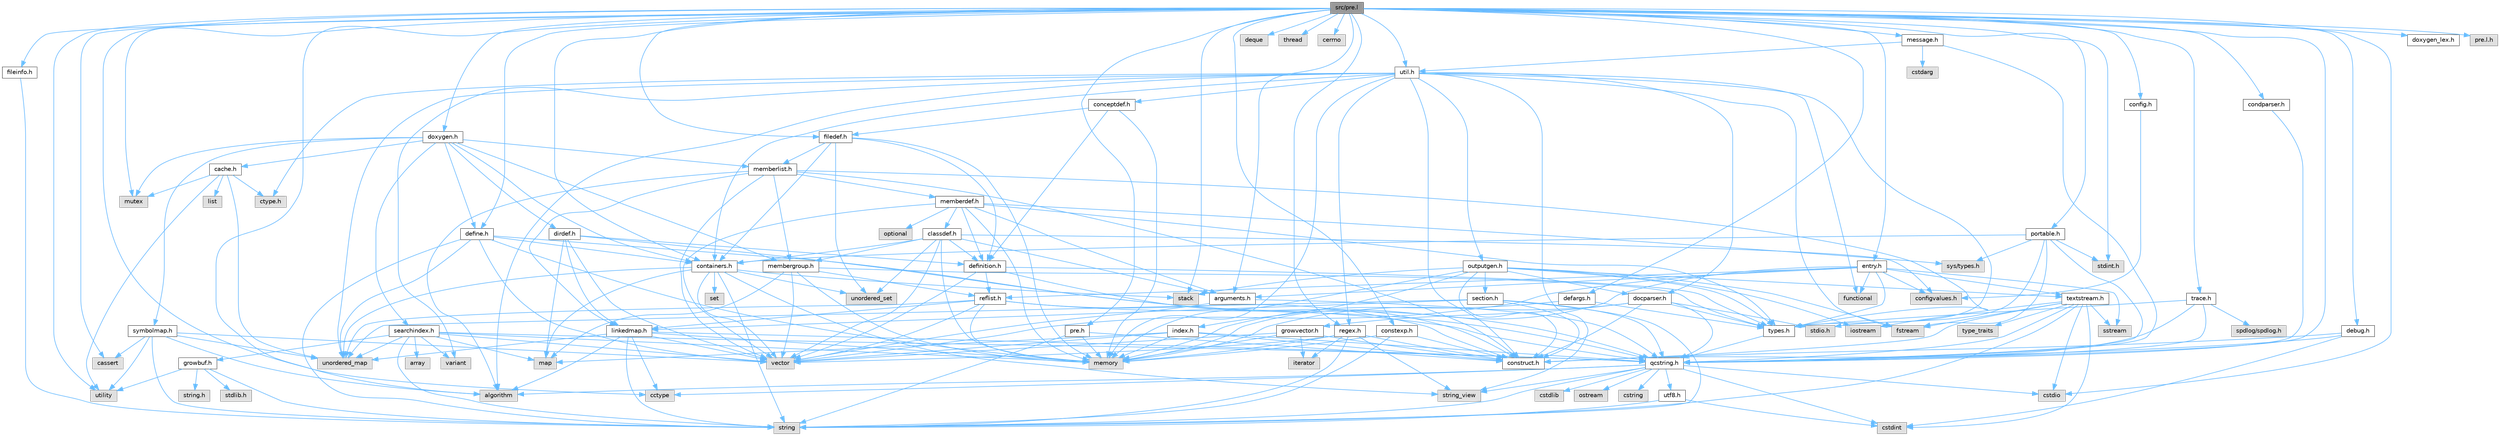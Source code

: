digraph "src/pre.l"
{
 // INTERACTIVE_SVG=YES
 // LATEX_PDF_SIZE
  bgcolor="transparent";
  edge [fontname=Helvetica,fontsize=10,labelfontname=Helvetica,labelfontsize=10];
  node [fontname=Helvetica,fontsize=10,shape=box,height=0.2,width=0.4];
  Node1 [id="Node000001",label="src/pre.l",height=0.2,width=0.4,color="gray40", fillcolor="grey60", style="filled", fontcolor="black",tooltip=" "];
  Node1 -> Node2 [id="edge1_Node000001_Node000002",color="steelblue1",style="solid",tooltip=" "];
  Node2 [id="Node000002",label="stdint.h",height=0.2,width=0.4,color="grey60", fillcolor="#E0E0E0", style="filled",tooltip=" "];
  Node1 -> Node3 [id="edge2_Node000001_Node000003",color="steelblue1",style="solid",tooltip=" "];
  Node3 [id="Node000003",label="doxygen.h",height=0.2,width=0.4,color="grey40", fillcolor="white", style="filled",URL="$d1/da1/doxygen_8h.html",tooltip=" "];
  Node3 -> Node4 [id="edge3_Node000003_Node000004",color="steelblue1",style="solid",tooltip=" "];
  Node4 [id="Node000004",label="mutex",height=0.2,width=0.4,color="grey60", fillcolor="#E0E0E0", style="filled",tooltip=" "];
  Node3 -> Node5 [id="edge4_Node000003_Node000005",color="steelblue1",style="solid",tooltip=" "];
  Node5 [id="Node000005",label="containers.h",height=0.2,width=0.4,color="grey40", fillcolor="white", style="filled",URL="$d5/d75/containers_8h.html",tooltip=" "];
  Node5 -> Node6 [id="edge5_Node000005_Node000006",color="steelblue1",style="solid",tooltip=" "];
  Node6 [id="Node000006",label="vector",height=0.2,width=0.4,color="grey60", fillcolor="#E0E0E0", style="filled",tooltip=" "];
  Node5 -> Node7 [id="edge6_Node000005_Node000007",color="steelblue1",style="solid",tooltip=" "];
  Node7 [id="Node000007",label="string",height=0.2,width=0.4,color="grey60", fillcolor="#E0E0E0", style="filled",tooltip=" "];
  Node5 -> Node8 [id="edge7_Node000005_Node000008",color="steelblue1",style="solid",tooltip=" "];
  Node8 [id="Node000008",label="string_view",height=0.2,width=0.4,color="grey60", fillcolor="#E0E0E0", style="filled",tooltip=" "];
  Node5 -> Node9 [id="edge8_Node000005_Node000009",color="steelblue1",style="solid",tooltip=" "];
  Node9 [id="Node000009",label="set",height=0.2,width=0.4,color="grey60", fillcolor="#E0E0E0", style="filled",tooltip=" "];
  Node5 -> Node10 [id="edge9_Node000005_Node000010",color="steelblue1",style="solid",tooltip=" "];
  Node10 [id="Node000010",label="map",height=0.2,width=0.4,color="grey60", fillcolor="#E0E0E0", style="filled",tooltip=" "];
  Node5 -> Node11 [id="edge10_Node000005_Node000011",color="steelblue1",style="solid",tooltip=" "];
  Node11 [id="Node000011",label="unordered_set",height=0.2,width=0.4,color="grey60", fillcolor="#E0E0E0", style="filled",tooltip=" "];
  Node5 -> Node12 [id="edge11_Node000005_Node000012",color="steelblue1",style="solid",tooltip=" "];
  Node12 [id="Node000012",label="unordered_map",height=0.2,width=0.4,color="grey60", fillcolor="#E0E0E0", style="filled",tooltip=" "];
  Node5 -> Node13 [id="edge12_Node000005_Node000013",color="steelblue1",style="solid",tooltip=" "];
  Node13 [id="Node000013",label="stack",height=0.2,width=0.4,color="grey60", fillcolor="#E0E0E0", style="filled",tooltip=" "];
  Node3 -> Node14 [id="edge13_Node000003_Node000014",color="steelblue1",style="solid",tooltip=" "];
  Node14 [id="Node000014",label="membergroup.h",height=0.2,width=0.4,color="grey40", fillcolor="white", style="filled",URL="$d9/d11/membergroup_8h.html",tooltip=" "];
  Node14 -> Node6 [id="edge14_Node000014_Node000006",color="steelblue1",style="solid",tooltip=" "];
  Node14 -> Node10 [id="edge15_Node000014_Node000010",color="steelblue1",style="solid",tooltip=" "];
  Node14 -> Node15 [id="edge16_Node000014_Node000015",color="steelblue1",style="solid",tooltip=" "];
  Node15 [id="Node000015",label="memory",height=0.2,width=0.4,color="grey60", fillcolor="#E0E0E0", style="filled",tooltip=" "];
  Node14 -> Node16 [id="edge17_Node000014_Node000016",color="steelblue1",style="solid",tooltip=" "];
  Node16 [id="Node000016",label="types.h",height=0.2,width=0.4,color="grey40", fillcolor="white", style="filled",URL="$d9/d49/types_8h.html",tooltip="This file contains a number of basic enums and types."];
  Node16 -> Node17 [id="edge18_Node000016_Node000017",color="steelblue1",style="solid",tooltip=" "];
  Node17 [id="Node000017",label="qcstring.h",height=0.2,width=0.4,color="grey40", fillcolor="white", style="filled",URL="$d7/d5c/qcstring_8h.html",tooltip=" "];
  Node17 -> Node7 [id="edge19_Node000017_Node000007",color="steelblue1",style="solid",tooltip=" "];
  Node17 -> Node8 [id="edge20_Node000017_Node000008",color="steelblue1",style="solid",tooltip=" "];
  Node17 -> Node18 [id="edge21_Node000017_Node000018",color="steelblue1",style="solid",tooltip=" "];
  Node18 [id="Node000018",label="algorithm",height=0.2,width=0.4,color="grey60", fillcolor="#E0E0E0", style="filled",tooltip=" "];
  Node17 -> Node19 [id="edge22_Node000017_Node000019",color="steelblue1",style="solid",tooltip=" "];
  Node19 [id="Node000019",label="cctype",height=0.2,width=0.4,color="grey60", fillcolor="#E0E0E0", style="filled",tooltip=" "];
  Node17 -> Node20 [id="edge23_Node000017_Node000020",color="steelblue1",style="solid",tooltip=" "];
  Node20 [id="Node000020",label="cstring",height=0.2,width=0.4,color="grey60", fillcolor="#E0E0E0", style="filled",tooltip=" "];
  Node17 -> Node21 [id="edge24_Node000017_Node000021",color="steelblue1",style="solid",tooltip=" "];
  Node21 [id="Node000021",label="cstdio",height=0.2,width=0.4,color="grey60", fillcolor="#E0E0E0", style="filled",tooltip=" "];
  Node17 -> Node22 [id="edge25_Node000017_Node000022",color="steelblue1",style="solid",tooltip=" "];
  Node22 [id="Node000022",label="cstdlib",height=0.2,width=0.4,color="grey60", fillcolor="#E0E0E0", style="filled",tooltip=" "];
  Node17 -> Node23 [id="edge26_Node000017_Node000023",color="steelblue1",style="solid",tooltip=" "];
  Node23 [id="Node000023",label="cstdint",height=0.2,width=0.4,color="grey60", fillcolor="#E0E0E0", style="filled",tooltip=" "];
  Node17 -> Node24 [id="edge27_Node000017_Node000024",color="steelblue1",style="solid",tooltip=" "];
  Node24 [id="Node000024",label="ostream",height=0.2,width=0.4,color="grey60", fillcolor="#E0E0E0", style="filled",tooltip=" "];
  Node17 -> Node25 [id="edge28_Node000017_Node000025",color="steelblue1",style="solid",tooltip=" "];
  Node25 [id="Node000025",label="utf8.h",height=0.2,width=0.4,color="grey40", fillcolor="white", style="filled",URL="$db/d7c/utf8_8h.html",tooltip="Various UTF8 related helper functions."];
  Node25 -> Node23 [id="edge29_Node000025_Node000023",color="steelblue1",style="solid",tooltip=" "];
  Node25 -> Node7 [id="edge30_Node000025_Node000007",color="steelblue1",style="solid",tooltip=" "];
  Node14 -> Node26 [id="edge31_Node000014_Node000026",color="steelblue1",style="solid",tooltip=" "];
  Node26 [id="Node000026",label="reflist.h",height=0.2,width=0.4,color="grey40", fillcolor="white", style="filled",URL="$d1/d02/reflist_8h.html",tooltip=" "];
  Node26 -> Node6 [id="edge32_Node000026_Node000006",color="steelblue1",style="solid",tooltip=" "];
  Node26 -> Node12 [id="edge33_Node000026_Node000012",color="steelblue1",style="solid",tooltip=" "];
  Node26 -> Node15 [id="edge34_Node000026_Node000015",color="steelblue1",style="solid",tooltip=" "];
  Node26 -> Node17 [id="edge35_Node000026_Node000017",color="steelblue1",style="solid",tooltip=" "];
  Node26 -> Node27 [id="edge36_Node000026_Node000027",color="steelblue1",style="solid",tooltip=" "];
  Node27 [id="Node000027",label="linkedmap.h",height=0.2,width=0.4,color="grey40", fillcolor="white", style="filled",URL="$da/de1/linkedmap_8h.html",tooltip=" "];
  Node27 -> Node12 [id="edge37_Node000027_Node000012",color="steelblue1",style="solid",tooltip=" "];
  Node27 -> Node6 [id="edge38_Node000027_Node000006",color="steelblue1",style="solid",tooltip=" "];
  Node27 -> Node15 [id="edge39_Node000027_Node000015",color="steelblue1",style="solid",tooltip=" "];
  Node27 -> Node7 [id="edge40_Node000027_Node000007",color="steelblue1",style="solid",tooltip=" "];
  Node27 -> Node18 [id="edge41_Node000027_Node000018",color="steelblue1",style="solid",tooltip=" "];
  Node27 -> Node19 [id="edge42_Node000027_Node000019",color="steelblue1",style="solid",tooltip=" "];
  Node27 -> Node17 [id="edge43_Node000027_Node000017",color="steelblue1",style="solid",tooltip=" "];
  Node26 -> Node28 [id="edge44_Node000026_Node000028",color="steelblue1",style="solid",tooltip=" "];
  Node28 [id="Node000028",label="construct.h",height=0.2,width=0.4,color="grey40", fillcolor="white", style="filled",URL="$d7/dfc/construct_8h.html",tooltip=" "];
  Node3 -> Node29 [id="edge45_Node000003_Node000029",color="steelblue1",style="solid",tooltip=" "];
  Node29 [id="Node000029",label="dirdef.h",height=0.2,width=0.4,color="grey40", fillcolor="white", style="filled",URL="$d6/d15/dirdef_8h.html",tooltip=" "];
  Node29 -> Node6 [id="edge46_Node000029_Node000006",color="steelblue1",style="solid",tooltip=" "];
  Node29 -> Node10 [id="edge47_Node000029_Node000010",color="steelblue1",style="solid",tooltip=" "];
  Node29 -> Node17 [id="edge48_Node000029_Node000017",color="steelblue1",style="solid",tooltip=" "];
  Node29 -> Node27 [id="edge49_Node000029_Node000027",color="steelblue1",style="solid",tooltip=" "];
  Node29 -> Node30 [id="edge50_Node000029_Node000030",color="steelblue1",style="solid",tooltip=" "];
  Node30 [id="Node000030",label="definition.h",height=0.2,width=0.4,color="grey40", fillcolor="white", style="filled",URL="$df/da1/definition_8h.html",tooltip=" "];
  Node30 -> Node6 [id="edge51_Node000030_Node000006",color="steelblue1",style="solid",tooltip=" "];
  Node30 -> Node16 [id="edge52_Node000030_Node000016",color="steelblue1",style="solid",tooltip=" "];
  Node30 -> Node26 [id="edge53_Node000030_Node000026",color="steelblue1",style="solid",tooltip=" "];
  Node30 -> Node28 [id="edge54_Node000030_Node000028",color="steelblue1",style="solid",tooltip=" "];
  Node3 -> Node31 [id="edge55_Node000003_Node000031",color="steelblue1",style="solid",tooltip=" "];
  Node31 [id="Node000031",label="memberlist.h",height=0.2,width=0.4,color="grey40", fillcolor="white", style="filled",URL="$dd/d78/memberlist_8h.html",tooltip=" "];
  Node31 -> Node6 [id="edge56_Node000031_Node000006",color="steelblue1",style="solid",tooltip=" "];
  Node31 -> Node18 [id="edge57_Node000031_Node000018",color="steelblue1",style="solid",tooltip=" "];
  Node31 -> Node32 [id="edge58_Node000031_Node000032",color="steelblue1",style="solid",tooltip=" "];
  Node32 [id="Node000032",label="memberdef.h",height=0.2,width=0.4,color="grey40", fillcolor="white", style="filled",URL="$d4/d46/memberdef_8h.html",tooltip=" "];
  Node32 -> Node6 [id="edge59_Node000032_Node000006",color="steelblue1",style="solid",tooltip=" "];
  Node32 -> Node15 [id="edge60_Node000032_Node000015",color="steelblue1",style="solid",tooltip=" "];
  Node32 -> Node33 [id="edge61_Node000032_Node000033",color="steelblue1",style="solid",tooltip=" "];
  Node33 [id="Node000033",label="optional",height=0.2,width=0.4,color="grey60", fillcolor="#E0E0E0", style="filled",tooltip=" "];
  Node32 -> Node34 [id="edge62_Node000032_Node000034",color="steelblue1",style="solid",tooltip=" "];
  Node34 [id="Node000034",label="sys/types.h",height=0.2,width=0.4,color="grey60", fillcolor="#E0E0E0", style="filled",tooltip=" "];
  Node32 -> Node16 [id="edge63_Node000032_Node000016",color="steelblue1",style="solid",tooltip=" "];
  Node32 -> Node30 [id="edge64_Node000032_Node000030",color="steelblue1",style="solid",tooltip=" "];
  Node32 -> Node35 [id="edge65_Node000032_Node000035",color="steelblue1",style="solid",tooltip=" "];
  Node35 [id="Node000035",label="arguments.h",height=0.2,width=0.4,color="grey40", fillcolor="white", style="filled",URL="$df/d9b/arguments_8h.html",tooltip=" "];
  Node35 -> Node6 [id="edge66_Node000035_Node000006",color="steelblue1",style="solid",tooltip=" "];
  Node35 -> Node17 [id="edge67_Node000035_Node000017",color="steelblue1",style="solid",tooltip=" "];
  Node32 -> Node36 [id="edge68_Node000032_Node000036",color="steelblue1",style="solid",tooltip=" "];
  Node36 [id="Node000036",label="classdef.h",height=0.2,width=0.4,color="grey40", fillcolor="white", style="filled",URL="$d1/da6/classdef_8h.html",tooltip=" "];
  Node36 -> Node15 [id="edge69_Node000036_Node000015",color="steelblue1",style="solid",tooltip=" "];
  Node36 -> Node6 [id="edge70_Node000036_Node000006",color="steelblue1",style="solid",tooltip=" "];
  Node36 -> Node11 [id="edge71_Node000036_Node000011",color="steelblue1",style="solid",tooltip=" "];
  Node36 -> Node5 [id="edge72_Node000036_Node000005",color="steelblue1",style="solid",tooltip=" "];
  Node36 -> Node30 [id="edge73_Node000036_Node000030",color="steelblue1",style="solid",tooltip=" "];
  Node36 -> Node35 [id="edge74_Node000036_Node000035",color="steelblue1",style="solid",tooltip=" "];
  Node36 -> Node14 [id="edge75_Node000036_Node000014",color="steelblue1",style="solid",tooltip=" "];
  Node36 -> Node37 [id="edge76_Node000036_Node000037",color="steelblue1",style="solid",tooltip=" "];
  Node37 [id="Node000037",label="configvalues.h",height=0.2,width=0.4,color="grey60", fillcolor="#E0E0E0", style="filled",tooltip=" "];
  Node31 -> Node27 [id="edge77_Node000031_Node000027",color="steelblue1",style="solid",tooltip=" "];
  Node31 -> Node16 [id="edge78_Node000031_Node000016",color="steelblue1",style="solid",tooltip=" "];
  Node31 -> Node14 [id="edge79_Node000031_Node000014",color="steelblue1",style="solid",tooltip=" "];
  Node31 -> Node28 [id="edge80_Node000031_Node000028",color="steelblue1",style="solid",tooltip=" "];
  Node3 -> Node38 [id="edge81_Node000003_Node000038",color="steelblue1",style="solid",tooltip=" "];
  Node38 [id="Node000038",label="define.h",height=0.2,width=0.4,color="grey40", fillcolor="white", style="filled",URL="$df/d67/define_8h.html",tooltip=" "];
  Node38 -> Node6 [id="edge82_Node000038_Node000006",color="steelblue1",style="solid",tooltip=" "];
  Node38 -> Node15 [id="edge83_Node000038_Node000015",color="steelblue1",style="solid",tooltip=" "];
  Node38 -> Node7 [id="edge84_Node000038_Node000007",color="steelblue1",style="solid",tooltip=" "];
  Node38 -> Node12 [id="edge85_Node000038_Node000012",color="steelblue1",style="solid",tooltip=" "];
  Node38 -> Node17 [id="edge86_Node000038_Node000017",color="steelblue1",style="solid",tooltip=" "];
  Node38 -> Node5 [id="edge87_Node000038_Node000005",color="steelblue1",style="solid",tooltip=" "];
  Node3 -> Node39 [id="edge88_Node000003_Node000039",color="steelblue1",style="solid",tooltip=" "];
  Node39 [id="Node000039",label="cache.h",height=0.2,width=0.4,color="grey40", fillcolor="white", style="filled",URL="$d3/d26/cache_8h.html",tooltip=" "];
  Node39 -> Node40 [id="edge89_Node000039_Node000040",color="steelblue1",style="solid",tooltip=" "];
  Node40 [id="Node000040",label="list",height=0.2,width=0.4,color="grey60", fillcolor="#E0E0E0", style="filled",tooltip=" "];
  Node39 -> Node12 [id="edge90_Node000039_Node000012",color="steelblue1",style="solid",tooltip=" "];
  Node39 -> Node4 [id="edge91_Node000039_Node000004",color="steelblue1",style="solid",tooltip=" "];
  Node39 -> Node41 [id="edge92_Node000039_Node000041",color="steelblue1",style="solid",tooltip=" "];
  Node41 [id="Node000041",label="utility",height=0.2,width=0.4,color="grey60", fillcolor="#E0E0E0", style="filled",tooltip=" "];
  Node39 -> Node42 [id="edge93_Node000039_Node000042",color="steelblue1",style="solid",tooltip=" "];
  Node42 [id="Node000042",label="ctype.h",height=0.2,width=0.4,color="grey60", fillcolor="#E0E0E0", style="filled",tooltip=" "];
  Node3 -> Node43 [id="edge94_Node000003_Node000043",color="steelblue1",style="solid",tooltip=" "];
  Node43 [id="Node000043",label="symbolmap.h",height=0.2,width=0.4,color="grey40", fillcolor="white", style="filled",URL="$d7/ddd/symbolmap_8h.html",tooltip=" "];
  Node43 -> Node18 [id="edge95_Node000043_Node000018",color="steelblue1",style="solid",tooltip=" "];
  Node43 -> Node12 [id="edge96_Node000043_Node000012",color="steelblue1",style="solid",tooltip=" "];
  Node43 -> Node6 [id="edge97_Node000043_Node000006",color="steelblue1",style="solid",tooltip=" "];
  Node43 -> Node7 [id="edge98_Node000043_Node000007",color="steelblue1",style="solid",tooltip=" "];
  Node43 -> Node41 [id="edge99_Node000043_Node000041",color="steelblue1",style="solid",tooltip=" "];
  Node43 -> Node44 [id="edge100_Node000043_Node000044",color="steelblue1",style="solid",tooltip=" "];
  Node44 [id="Node000044",label="cassert",height=0.2,width=0.4,color="grey60", fillcolor="#E0E0E0", style="filled",tooltip=" "];
  Node3 -> Node45 [id="edge101_Node000003_Node000045",color="steelblue1",style="solid",tooltip=" "];
  Node45 [id="Node000045",label="searchindex.h",height=0.2,width=0.4,color="grey40", fillcolor="white", style="filled",URL="$de/d07/searchindex_8h.html",tooltip="Web server based search engine."];
  Node45 -> Node15 [id="edge102_Node000045_Node000015",color="steelblue1",style="solid",tooltip=" "];
  Node45 -> Node6 [id="edge103_Node000045_Node000006",color="steelblue1",style="solid",tooltip=" "];
  Node45 -> Node10 [id="edge104_Node000045_Node000010",color="steelblue1",style="solid",tooltip=" "];
  Node45 -> Node12 [id="edge105_Node000045_Node000012",color="steelblue1",style="solid",tooltip=" "];
  Node45 -> Node7 [id="edge106_Node000045_Node000007",color="steelblue1",style="solid",tooltip=" "];
  Node45 -> Node46 [id="edge107_Node000045_Node000046",color="steelblue1",style="solid",tooltip=" "];
  Node46 [id="Node000046",label="array",height=0.2,width=0.4,color="grey60", fillcolor="#E0E0E0", style="filled",tooltip=" "];
  Node45 -> Node47 [id="edge108_Node000045_Node000047",color="steelblue1",style="solid",tooltip=" "];
  Node47 [id="Node000047",label="variant",height=0.2,width=0.4,color="grey60", fillcolor="#E0E0E0", style="filled",tooltip=" "];
  Node45 -> Node17 [id="edge109_Node000045_Node000017",color="steelblue1",style="solid",tooltip=" "];
  Node45 -> Node48 [id="edge110_Node000045_Node000048",color="steelblue1",style="solid",tooltip=" "];
  Node48 [id="Node000048",label="growbuf.h",height=0.2,width=0.4,color="grey40", fillcolor="white", style="filled",URL="$dd/d72/growbuf_8h.html",tooltip=" "];
  Node48 -> Node41 [id="edge111_Node000048_Node000041",color="steelblue1",style="solid",tooltip=" "];
  Node48 -> Node49 [id="edge112_Node000048_Node000049",color="steelblue1",style="solid",tooltip=" "];
  Node49 [id="Node000049",label="stdlib.h",height=0.2,width=0.4,color="grey60", fillcolor="#E0E0E0", style="filled",tooltip=" "];
  Node48 -> Node50 [id="edge113_Node000048_Node000050",color="steelblue1",style="solid",tooltip=" "];
  Node50 [id="Node000050",label="string.h",height=0.2,width=0.4,color="grey60", fillcolor="#E0E0E0", style="filled",tooltip=" "];
  Node48 -> Node7 [id="edge114_Node000048_Node000007",color="steelblue1",style="solid",tooltip=" "];
  Node1 -> Node13 [id="edge115_Node000001_Node000013",color="steelblue1",style="solid",tooltip=" "];
  Node1 -> Node51 [id="edge116_Node000001_Node000051",color="steelblue1",style="solid",tooltip=" "];
  Node51 [id="Node000051",label="deque",height=0.2,width=0.4,color="grey60", fillcolor="#E0E0E0", style="filled",tooltip=" "];
  Node1 -> Node18 [id="edge117_Node000001_Node000018",color="steelblue1",style="solid",tooltip=" "];
  Node1 -> Node41 [id="edge118_Node000001_Node000041",color="steelblue1",style="solid",tooltip=" "];
  Node1 -> Node4 [id="edge119_Node000001_Node000004",color="steelblue1",style="solid",tooltip=" "];
  Node1 -> Node52 [id="edge120_Node000001_Node000052",color="steelblue1",style="solid",tooltip=" "];
  Node52 [id="Node000052",label="thread",height=0.2,width=0.4,color="grey60", fillcolor="#E0E0E0", style="filled",tooltip=" "];
  Node1 -> Node21 [id="edge121_Node000001_Node000021",color="steelblue1",style="solid",tooltip=" "];
  Node1 -> Node44 [id="edge122_Node000001_Node000044",color="steelblue1",style="solid",tooltip=" "];
  Node1 -> Node19 [id="edge123_Node000001_Node000019",color="steelblue1",style="solid",tooltip=" "];
  Node1 -> Node53 [id="edge124_Node000001_Node000053",color="steelblue1",style="solid",tooltip=" "];
  Node53 [id="Node000053",label="cerrno",height=0.2,width=0.4,color="grey60", fillcolor="#E0E0E0", style="filled",tooltip=" "];
  Node1 -> Node17 [id="edge125_Node000001_Node000017",color="steelblue1",style="solid",tooltip=" "];
  Node1 -> Node5 [id="edge126_Node000001_Node000005",color="steelblue1",style="solid",tooltip=" "];
  Node1 -> Node54 [id="edge127_Node000001_Node000054",color="steelblue1",style="solid",tooltip=" "];
  Node54 [id="Node000054",label="pre.h",height=0.2,width=0.4,color="grey40", fillcolor="white", style="filled",URL="$d3/dbd/pre_8h.html",tooltip=" "];
  Node54 -> Node15 [id="edge128_Node000054_Node000015",color="steelblue1",style="solid",tooltip=" "];
  Node54 -> Node7 [id="edge129_Node000054_Node000007",color="steelblue1",style="solid",tooltip=" "];
  Node54 -> Node28 [id="edge130_Node000054_Node000028",color="steelblue1",style="solid",tooltip=" "];
  Node1 -> Node55 [id="edge131_Node000001_Node000055",color="steelblue1",style="solid",tooltip=" "];
  Node55 [id="Node000055",label="constexp.h",height=0.2,width=0.4,color="grey40", fillcolor="white", style="filled",URL="$d6/dd8/constexp_8h.html",tooltip=" "];
  Node55 -> Node7 [id="edge132_Node000055_Node000007",color="steelblue1",style="solid",tooltip=" "];
  Node55 -> Node15 [id="edge133_Node000055_Node000015",color="steelblue1",style="solid",tooltip=" "];
  Node55 -> Node28 [id="edge134_Node000055_Node000028",color="steelblue1",style="solid",tooltip=" "];
  Node1 -> Node38 [id="edge135_Node000001_Node000038",color="steelblue1",style="solid",tooltip=" "];
  Node1 -> Node56 [id="edge136_Node000001_Node000056",color="steelblue1",style="solid",tooltip=" "];
  Node56 [id="Node000056",label="message.h",height=0.2,width=0.4,color="grey40", fillcolor="white", style="filled",URL="$d2/d0d/message_8h.html",tooltip=" "];
  Node56 -> Node57 [id="edge137_Node000056_Node000057",color="steelblue1",style="solid",tooltip=" "];
  Node57 [id="Node000057",label="cstdarg",height=0.2,width=0.4,color="grey60", fillcolor="#E0E0E0", style="filled",tooltip=" "];
  Node56 -> Node17 [id="edge138_Node000056_Node000017",color="steelblue1",style="solid",tooltip=" "];
  Node56 -> Node58 [id="edge139_Node000056_Node000058",color="steelblue1",style="solid",tooltip=" "];
  Node58 [id="Node000058",label="util.h",height=0.2,width=0.4,color="grey40", fillcolor="white", style="filled",URL="$d8/d3c/util_8h.html",tooltip="A bunch of utility functions."];
  Node58 -> Node15 [id="edge140_Node000058_Node000015",color="steelblue1",style="solid",tooltip=" "];
  Node58 -> Node12 [id="edge141_Node000058_Node000012",color="steelblue1",style="solid",tooltip=" "];
  Node58 -> Node18 [id="edge142_Node000058_Node000018",color="steelblue1",style="solid",tooltip=" "];
  Node58 -> Node59 [id="edge143_Node000058_Node000059",color="steelblue1",style="solid",tooltip=" "];
  Node59 [id="Node000059",label="functional",height=0.2,width=0.4,color="grey60", fillcolor="#E0E0E0", style="filled",tooltip=" "];
  Node58 -> Node60 [id="edge144_Node000058_Node000060",color="steelblue1",style="solid",tooltip=" "];
  Node60 [id="Node000060",label="fstream",height=0.2,width=0.4,color="grey60", fillcolor="#E0E0E0", style="filled",tooltip=" "];
  Node58 -> Node47 [id="edge145_Node000058_Node000047",color="steelblue1",style="solid",tooltip=" "];
  Node58 -> Node8 [id="edge146_Node000058_Node000008",color="steelblue1",style="solid",tooltip=" "];
  Node58 -> Node42 [id="edge147_Node000058_Node000042",color="steelblue1",style="solid",tooltip=" "];
  Node58 -> Node16 [id="edge148_Node000058_Node000016",color="steelblue1",style="solid",tooltip=" "];
  Node58 -> Node61 [id="edge149_Node000058_Node000061",color="steelblue1",style="solid",tooltip=" "];
  Node61 [id="Node000061",label="docparser.h",height=0.2,width=0.4,color="grey40", fillcolor="white", style="filled",URL="$de/d9c/docparser_8h.html",tooltip=" "];
  Node61 -> Node62 [id="edge150_Node000061_Node000062",color="steelblue1",style="solid",tooltip=" "];
  Node62 [id="Node000062",label="stdio.h",height=0.2,width=0.4,color="grey60", fillcolor="#E0E0E0", style="filled",tooltip=" "];
  Node61 -> Node15 [id="edge151_Node000061_Node000015",color="steelblue1",style="solid",tooltip=" "];
  Node61 -> Node17 [id="edge152_Node000061_Node000017",color="steelblue1",style="solid",tooltip=" "];
  Node61 -> Node63 [id="edge153_Node000061_Node000063",color="steelblue1",style="solid",tooltip=" "];
  Node63 [id="Node000063",label="growvector.h",height=0.2,width=0.4,color="grey40", fillcolor="white", style="filled",URL="$d7/d50/growvector_8h.html",tooltip=" "];
  Node63 -> Node6 [id="edge154_Node000063_Node000006",color="steelblue1",style="solid",tooltip=" "];
  Node63 -> Node15 [id="edge155_Node000063_Node000015",color="steelblue1",style="solid",tooltip=" "];
  Node63 -> Node64 [id="edge156_Node000063_Node000064",color="steelblue1",style="solid",tooltip=" "];
  Node64 [id="Node000064",label="iterator",height=0.2,width=0.4,color="grey60", fillcolor="#E0E0E0", style="filled",tooltip=" "];
  Node63 -> Node28 [id="edge157_Node000063_Node000028",color="steelblue1",style="solid",tooltip=" "];
  Node61 -> Node28 [id="edge158_Node000061_Node000028",color="steelblue1",style="solid",tooltip=" "];
  Node61 -> Node16 [id="edge159_Node000061_Node000016",color="steelblue1",style="solid",tooltip=" "];
  Node58 -> Node5 [id="edge160_Node000058_Node000005",color="steelblue1",style="solid",tooltip=" "];
  Node58 -> Node65 [id="edge161_Node000058_Node000065",color="steelblue1",style="solid",tooltip=" "];
  Node65 [id="Node000065",label="outputgen.h",height=0.2,width=0.4,color="grey40", fillcolor="white", style="filled",URL="$df/d06/outputgen_8h.html",tooltip=" "];
  Node65 -> Node15 [id="edge162_Node000065_Node000015",color="steelblue1",style="solid",tooltip=" "];
  Node65 -> Node13 [id="edge163_Node000065_Node000013",color="steelblue1",style="solid",tooltip=" "];
  Node65 -> Node66 [id="edge164_Node000065_Node000066",color="steelblue1",style="solid",tooltip=" "];
  Node66 [id="Node000066",label="iostream",height=0.2,width=0.4,color="grey60", fillcolor="#E0E0E0", style="filled",tooltip=" "];
  Node65 -> Node60 [id="edge165_Node000065_Node000060",color="steelblue1",style="solid",tooltip=" "];
  Node65 -> Node16 [id="edge166_Node000065_Node000016",color="steelblue1",style="solid",tooltip=" "];
  Node65 -> Node67 [id="edge167_Node000065_Node000067",color="steelblue1",style="solid",tooltip=" "];
  Node67 [id="Node000067",label="index.h",height=0.2,width=0.4,color="grey40", fillcolor="white", style="filled",URL="$d1/db5/index_8h.html",tooltip=" "];
  Node67 -> Node15 [id="edge168_Node000067_Node000015",color="steelblue1",style="solid",tooltip=" "];
  Node67 -> Node6 [id="edge169_Node000067_Node000006",color="steelblue1",style="solid",tooltip=" "];
  Node67 -> Node10 [id="edge170_Node000067_Node000010",color="steelblue1",style="solid",tooltip=" "];
  Node67 -> Node17 [id="edge171_Node000067_Node000017",color="steelblue1",style="solid",tooltip=" "];
  Node67 -> Node28 [id="edge172_Node000067_Node000028",color="steelblue1",style="solid",tooltip=" "];
  Node65 -> Node68 [id="edge173_Node000065_Node000068",color="steelblue1",style="solid",tooltip=" "];
  Node68 [id="Node000068",label="section.h",height=0.2,width=0.4,color="grey40", fillcolor="white", style="filled",URL="$d1/d2a/section_8h.html",tooltip=" "];
  Node68 -> Node7 [id="edge174_Node000068_Node000007",color="steelblue1",style="solid",tooltip=" "];
  Node68 -> Node12 [id="edge175_Node000068_Node000012",color="steelblue1",style="solid",tooltip=" "];
  Node68 -> Node17 [id="edge176_Node000068_Node000017",color="steelblue1",style="solid",tooltip=" "];
  Node68 -> Node27 [id="edge177_Node000068_Node000027",color="steelblue1",style="solid",tooltip=" "];
  Node68 -> Node28 [id="edge178_Node000068_Node000028",color="steelblue1",style="solid",tooltip=" "];
  Node65 -> Node69 [id="edge179_Node000065_Node000069",color="steelblue1",style="solid",tooltip=" "];
  Node69 [id="Node000069",label="textstream.h",height=0.2,width=0.4,color="grey40", fillcolor="white", style="filled",URL="$d4/d7d/textstream_8h.html",tooltip=" "];
  Node69 -> Node7 [id="edge180_Node000069_Node000007",color="steelblue1",style="solid",tooltip=" "];
  Node69 -> Node66 [id="edge181_Node000069_Node000066",color="steelblue1",style="solid",tooltip=" "];
  Node69 -> Node70 [id="edge182_Node000069_Node000070",color="steelblue1",style="solid",tooltip=" "];
  Node70 [id="Node000070",label="sstream",height=0.2,width=0.4,color="grey60", fillcolor="#E0E0E0", style="filled",tooltip=" "];
  Node69 -> Node23 [id="edge183_Node000069_Node000023",color="steelblue1",style="solid",tooltip=" "];
  Node69 -> Node21 [id="edge184_Node000069_Node000021",color="steelblue1",style="solid",tooltip=" "];
  Node69 -> Node60 [id="edge185_Node000069_Node000060",color="steelblue1",style="solid",tooltip=" "];
  Node69 -> Node71 [id="edge186_Node000069_Node000071",color="steelblue1",style="solid",tooltip=" "];
  Node71 [id="Node000071",label="type_traits",height=0.2,width=0.4,color="grey60", fillcolor="#E0E0E0", style="filled",tooltip=" "];
  Node69 -> Node17 [id="edge187_Node000069_Node000017",color="steelblue1",style="solid",tooltip=" "];
  Node69 -> Node28 [id="edge188_Node000069_Node000028",color="steelblue1",style="solid",tooltip=" "];
  Node65 -> Node61 [id="edge189_Node000065_Node000061",color="steelblue1",style="solid",tooltip=" "];
  Node65 -> Node28 [id="edge190_Node000065_Node000028",color="steelblue1",style="solid",tooltip=" "];
  Node58 -> Node72 [id="edge191_Node000058_Node000072",color="steelblue1",style="solid",tooltip=" "];
  Node72 [id="Node000072",label="regex.h",height=0.2,width=0.4,color="grey40", fillcolor="white", style="filled",URL="$d1/d21/regex_8h.html",tooltip=" "];
  Node72 -> Node15 [id="edge192_Node000072_Node000015",color="steelblue1",style="solid",tooltip=" "];
  Node72 -> Node7 [id="edge193_Node000072_Node000007",color="steelblue1",style="solid",tooltip=" "];
  Node72 -> Node8 [id="edge194_Node000072_Node000008",color="steelblue1",style="solid",tooltip=" "];
  Node72 -> Node6 [id="edge195_Node000072_Node000006",color="steelblue1",style="solid",tooltip=" "];
  Node72 -> Node64 [id="edge196_Node000072_Node000064",color="steelblue1",style="solid",tooltip=" "];
  Node72 -> Node28 [id="edge197_Node000072_Node000028",color="steelblue1",style="solid",tooltip=" "];
  Node58 -> Node73 [id="edge198_Node000058_Node000073",color="steelblue1",style="solid",tooltip=" "];
  Node73 [id="Node000073",label="conceptdef.h",height=0.2,width=0.4,color="grey40", fillcolor="white", style="filled",URL="$da/df1/conceptdef_8h.html",tooltip=" "];
  Node73 -> Node15 [id="edge199_Node000073_Node000015",color="steelblue1",style="solid",tooltip=" "];
  Node73 -> Node30 [id="edge200_Node000073_Node000030",color="steelblue1",style="solid",tooltip=" "];
  Node73 -> Node74 [id="edge201_Node000073_Node000074",color="steelblue1",style="solid",tooltip=" "];
  Node74 [id="Node000074",label="filedef.h",height=0.2,width=0.4,color="grey40", fillcolor="white", style="filled",URL="$d4/d3a/filedef_8h.html",tooltip=" "];
  Node74 -> Node15 [id="edge202_Node000074_Node000015",color="steelblue1",style="solid",tooltip=" "];
  Node74 -> Node11 [id="edge203_Node000074_Node000011",color="steelblue1",style="solid",tooltip=" "];
  Node74 -> Node30 [id="edge204_Node000074_Node000030",color="steelblue1",style="solid",tooltip=" "];
  Node74 -> Node31 [id="edge205_Node000074_Node000031",color="steelblue1",style="solid",tooltip=" "];
  Node74 -> Node5 [id="edge206_Node000074_Node000005",color="steelblue1",style="solid",tooltip=" "];
  Node58 -> Node28 [id="edge207_Node000058_Node000028",color="steelblue1",style="solid",tooltip=" "];
  Node1 -> Node58 [id="edge208_Node000001_Node000058",color="steelblue1",style="solid",tooltip=" "];
  Node1 -> Node75 [id="edge209_Node000001_Node000075",color="steelblue1",style="solid",tooltip=" "];
  Node75 [id="Node000075",label="defargs.h",height=0.2,width=0.4,color="grey40", fillcolor="white", style="filled",URL="$d8/d65/defargs_8h.html",tooltip=" "];
  Node75 -> Node16 [id="edge210_Node000075_Node000016",color="steelblue1",style="solid",tooltip=" "];
  Node75 -> Node15 [id="edge211_Node000075_Node000015",color="steelblue1",style="solid",tooltip=" "];
  Node1 -> Node76 [id="edge212_Node000001_Node000076",color="steelblue1",style="solid",tooltip=" "];
  Node76 [id="Node000076",label="debug.h",height=0.2,width=0.4,color="grey40", fillcolor="white", style="filled",URL="$db/d16/debug_8h.html",tooltip=" "];
  Node76 -> Node23 [id="edge213_Node000076_Node000023",color="steelblue1",style="solid",tooltip=" "];
  Node76 -> Node17 [id="edge214_Node000076_Node000017",color="steelblue1",style="solid",tooltip=" "];
  Node76 -> Node28 [id="edge215_Node000076_Node000028",color="steelblue1",style="solid",tooltip=" "];
  Node1 -> Node77 [id="edge216_Node000001_Node000077",color="steelblue1",style="solid",tooltip=" "];
  Node77 [id="Node000077",label="portable.h",height=0.2,width=0.4,color="grey40", fillcolor="white", style="filled",URL="$d2/de2/portable_8h.html",tooltip="Portable versions of functions that are platform dependent."];
  Node77 -> Node62 [id="edge217_Node000077_Node000062",color="steelblue1",style="solid",tooltip=" "];
  Node77 -> Node34 [id="edge218_Node000077_Node000034",color="steelblue1",style="solid",tooltip=" "];
  Node77 -> Node2 [id="edge219_Node000077_Node000002",color="steelblue1",style="solid",tooltip=" "];
  Node77 -> Node60 [id="edge220_Node000077_Node000060",color="steelblue1",style="solid",tooltip=" "];
  Node77 -> Node5 [id="edge221_Node000077_Node000005",color="steelblue1",style="solid",tooltip=" "];
  Node77 -> Node17 [id="edge222_Node000077_Node000017",color="steelblue1",style="solid",tooltip=" "];
  Node1 -> Node35 [id="edge223_Node000001_Node000035",color="steelblue1",style="solid",tooltip=" "];
  Node1 -> Node78 [id="edge224_Node000001_Node000078",color="steelblue1",style="solid",tooltip=" "];
  Node78 [id="Node000078",label="entry.h",height=0.2,width=0.4,color="grey40", fillcolor="white", style="filled",URL="$d1/dc6/entry_8h.html",tooltip=" "];
  Node78 -> Node6 [id="edge225_Node000078_Node000006",color="steelblue1",style="solid",tooltip=" "];
  Node78 -> Node15 [id="edge226_Node000078_Node000015",color="steelblue1",style="solid",tooltip=" "];
  Node78 -> Node70 [id="edge227_Node000078_Node000070",color="steelblue1",style="solid",tooltip=" "];
  Node78 -> Node59 [id="edge228_Node000078_Node000059",color="steelblue1",style="solid",tooltip=" "];
  Node78 -> Node16 [id="edge229_Node000078_Node000016",color="steelblue1",style="solid",tooltip=" "];
  Node78 -> Node35 [id="edge230_Node000078_Node000035",color="steelblue1",style="solid",tooltip=" "];
  Node78 -> Node26 [id="edge231_Node000078_Node000026",color="steelblue1",style="solid",tooltip=" "];
  Node78 -> Node69 [id="edge232_Node000078_Node000069",color="steelblue1",style="solid",tooltip=" "];
  Node78 -> Node37 [id="edge233_Node000078_Node000037",color="steelblue1",style="solid",tooltip=" "];
  Node1 -> Node79 [id="edge234_Node000001_Node000079",color="steelblue1",style="solid",tooltip=" "];
  Node79 [id="Node000079",label="condparser.h",height=0.2,width=0.4,color="grey40", fillcolor="white", style="filled",URL="$d7/d6f/condparser_8h.html",tooltip=" "];
  Node79 -> Node17 [id="edge235_Node000079_Node000017",color="steelblue1",style="solid",tooltip=" "];
  Node1 -> Node80 [id="edge236_Node000001_Node000080",color="steelblue1",style="solid",tooltip=" "];
  Node80 [id="Node000080",label="config.h",height=0.2,width=0.4,color="grey40", fillcolor="white", style="filled",URL="$db/d16/config_8h.html",tooltip=" "];
  Node80 -> Node37 [id="edge237_Node000080_Node000037",color="steelblue1",style="solid",tooltip=" "];
  Node1 -> Node74 [id="edge238_Node000001_Node000074",color="steelblue1",style="solid",tooltip=" "];
  Node1 -> Node72 [id="edge239_Node000001_Node000072",color="steelblue1",style="solid",tooltip=" "];
  Node1 -> Node81 [id="edge240_Node000001_Node000081",color="steelblue1",style="solid",tooltip=" "];
  Node81 [id="Node000081",label="fileinfo.h",height=0.2,width=0.4,color="grey40", fillcolor="white", style="filled",URL="$df/d45/fileinfo_8h.html",tooltip=" "];
  Node81 -> Node7 [id="edge241_Node000081_Node000007",color="steelblue1",style="solid",tooltip=" "];
  Node1 -> Node82 [id="edge242_Node000001_Node000082",color="steelblue1",style="solid",tooltip=" "];
  Node82 [id="Node000082",label="trace.h",height=0.2,width=0.4,color="grey40", fillcolor="white", style="filled",URL="$d1/d1b/trace_8h.html",tooltip=" "];
  Node82 -> Node83 [id="edge243_Node000082_Node000083",color="steelblue1",style="solid",tooltip=" "];
  Node83 [id="Node000083",label="spdlog/spdlog.h",height=0.2,width=0.4,color="grey60", fillcolor="#E0E0E0", style="filled",tooltip=" "];
  Node82 -> Node16 [id="edge244_Node000082_Node000016",color="steelblue1",style="solid",tooltip=" "];
  Node82 -> Node17 [id="edge245_Node000082_Node000017",color="steelblue1",style="solid",tooltip=" "];
  Node82 -> Node28 [id="edge246_Node000082_Node000028",color="steelblue1",style="solid",tooltip=" "];
  Node1 -> Node84 [id="edge247_Node000001_Node000084",color="steelblue1",style="solid",tooltip=" "];
  Node84 [id="Node000084",label="doxygen_lex.h",height=0.2,width=0.4,color="grey40", fillcolor="white", style="filled",URL="$d6/da5/doxygen__lex_8h.html",tooltip=" "];
  Node1 -> Node85 [id="edge248_Node000001_Node000085",color="steelblue1",style="solid",tooltip=" "];
  Node85 [id="Node000085",label="pre.l.h",height=0.2,width=0.4,color="grey60", fillcolor="#E0E0E0", style="filled",tooltip=" "];
}
